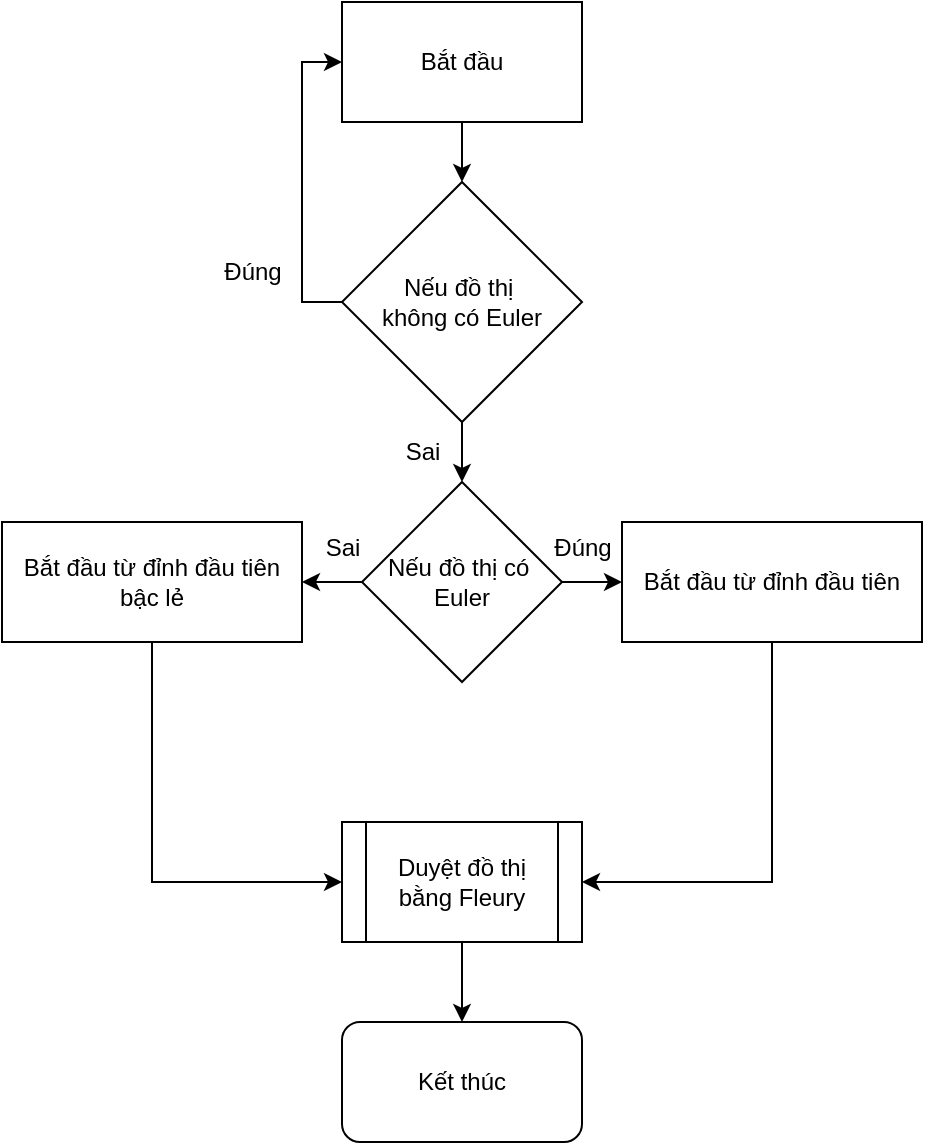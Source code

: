 <mxfile version="24.7.17">
  <diagram name="Trang-1" id="X1QMxOyeNlm8NgBtyhi8">
    <mxGraphModel dx="1434" dy="844" grid="1" gridSize="10" guides="1" tooltips="1" connect="1" arrows="1" fold="1" page="1" pageScale="1" pageWidth="850" pageHeight="1100" math="0" shadow="0">
      <root>
        <mxCell id="0" />
        <mxCell id="1" parent="0" />
        <mxCell id="7anLrantRjsyb7ao9bb1-3" value="" style="edgeStyle=orthogonalEdgeStyle;rounded=0;orthogonalLoop=1;jettySize=auto;html=1;" edge="1" parent="1" source="7anLrantRjsyb7ao9bb1-1" target="7anLrantRjsyb7ao9bb1-2">
          <mxGeometry relative="1" as="geometry" />
        </mxCell>
        <mxCell id="7anLrantRjsyb7ao9bb1-1" value="Bắt đầu" style="rounded=0;whiteSpace=wrap;html=1;" vertex="1" parent="1">
          <mxGeometry x="360" y="10" width="120" height="60" as="geometry" />
        </mxCell>
        <mxCell id="7anLrantRjsyb7ao9bb1-4" style="edgeStyle=orthogonalEdgeStyle;rounded=0;orthogonalLoop=1;jettySize=auto;html=1;exitX=0;exitY=0.5;exitDx=0;exitDy=0;entryX=0;entryY=0.5;entryDx=0;entryDy=0;" edge="1" parent="1" source="7anLrantRjsyb7ao9bb1-2" target="7anLrantRjsyb7ao9bb1-1">
          <mxGeometry relative="1" as="geometry" />
        </mxCell>
        <mxCell id="7anLrantRjsyb7ao9bb1-6" value="" style="edgeStyle=orthogonalEdgeStyle;rounded=0;orthogonalLoop=1;jettySize=auto;html=1;" edge="1" parent="1" source="7anLrantRjsyb7ao9bb1-2" target="7anLrantRjsyb7ao9bb1-5">
          <mxGeometry relative="1" as="geometry" />
        </mxCell>
        <mxCell id="7anLrantRjsyb7ao9bb1-2" value="Nếu đồ thị&amp;nbsp;&lt;div&gt;không có Euler&lt;/div&gt;" style="rhombus;whiteSpace=wrap;html=1;" vertex="1" parent="1">
          <mxGeometry x="360" y="100" width="120" height="120" as="geometry" />
        </mxCell>
        <mxCell id="7anLrantRjsyb7ao9bb1-10" value="" style="edgeStyle=orthogonalEdgeStyle;rounded=0;orthogonalLoop=1;jettySize=auto;html=1;" edge="1" parent="1" source="7anLrantRjsyb7ao9bb1-5" target="7anLrantRjsyb7ao9bb1-9">
          <mxGeometry relative="1" as="geometry" />
        </mxCell>
        <mxCell id="7anLrantRjsyb7ao9bb1-11" value="" style="edgeStyle=orthogonalEdgeStyle;rounded=0;orthogonalLoop=1;jettySize=auto;html=1;" edge="1" parent="1" source="7anLrantRjsyb7ao9bb1-5" target="7anLrantRjsyb7ao9bb1-7">
          <mxGeometry relative="1" as="geometry" />
        </mxCell>
        <mxCell id="7anLrantRjsyb7ao9bb1-5" value="Nếu đồ thị có&amp;nbsp;&lt;div&gt;Euler&lt;/div&gt;" style="rhombus;whiteSpace=wrap;html=1;" vertex="1" parent="1">
          <mxGeometry x="370" y="250" width="100" height="100" as="geometry" />
        </mxCell>
        <mxCell id="7anLrantRjsyb7ao9bb1-19" style="edgeStyle=orthogonalEdgeStyle;rounded=0;orthogonalLoop=1;jettySize=auto;html=1;exitX=0.5;exitY=1;exitDx=0;exitDy=0;entryX=1;entryY=0.5;entryDx=0;entryDy=0;" edge="1" parent="1" source="7anLrantRjsyb7ao9bb1-7" target="7anLrantRjsyb7ao9bb1-17">
          <mxGeometry relative="1" as="geometry" />
        </mxCell>
        <mxCell id="7anLrantRjsyb7ao9bb1-7" value="Bắt đầu từ đỉnh đầu tiên" style="rounded=0;whiteSpace=wrap;html=1;" vertex="1" parent="1">
          <mxGeometry x="500" y="270" width="150" height="60" as="geometry" />
        </mxCell>
        <mxCell id="7anLrantRjsyb7ao9bb1-18" style="edgeStyle=orthogonalEdgeStyle;rounded=0;orthogonalLoop=1;jettySize=auto;html=1;exitX=0.5;exitY=1;exitDx=0;exitDy=0;entryX=0;entryY=0.5;entryDx=0;entryDy=0;" edge="1" parent="1" source="7anLrantRjsyb7ao9bb1-9" target="7anLrantRjsyb7ao9bb1-17">
          <mxGeometry relative="1" as="geometry" />
        </mxCell>
        <mxCell id="7anLrantRjsyb7ao9bb1-9" value="Bắt đầu từ đỉnh đầu tiên bậc lẻ" style="rounded=0;whiteSpace=wrap;html=1;" vertex="1" parent="1">
          <mxGeometry x="190" y="270" width="150" height="60" as="geometry" />
        </mxCell>
        <mxCell id="7anLrantRjsyb7ao9bb1-12" value="Sai" style="text;html=1;align=center;verticalAlign=middle;resizable=0;points=[];autosize=1;strokeColor=none;fillColor=none;" vertex="1" parent="1">
          <mxGeometry x="340" y="268" width="40" height="30" as="geometry" />
        </mxCell>
        <mxCell id="7anLrantRjsyb7ao9bb1-13" value="Đúng" style="text;html=1;align=center;verticalAlign=middle;resizable=0;points=[];autosize=1;strokeColor=none;fillColor=none;" vertex="1" parent="1">
          <mxGeometry x="455" y="268" width="50" height="30" as="geometry" />
        </mxCell>
        <mxCell id="7anLrantRjsyb7ao9bb1-14" value="Đúng" style="text;html=1;align=center;verticalAlign=middle;resizable=0;points=[];autosize=1;strokeColor=none;fillColor=none;" vertex="1" parent="1">
          <mxGeometry x="290" y="130" width="50" height="30" as="geometry" />
        </mxCell>
        <mxCell id="7anLrantRjsyb7ao9bb1-15" value="Sai" style="text;html=1;align=center;verticalAlign=middle;resizable=0;points=[];autosize=1;strokeColor=none;fillColor=none;" vertex="1" parent="1">
          <mxGeometry x="380" y="220" width="40" height="30" as="geometry" />
        </mxCell>
        <mxCell id="7anLrantRjsyb7ao9bb1-21" value="" style="edgeStyle=orthogonalEdgeStyle;rounded=0;orthogonalLoop=1;jettySize=auto;html=1;" edge="1" parent="1" source="7anLrantRjsyb7ao9bb1-17" target="7anLrantRjsyb7ao9bb1-20">
          <mxGeometry relative="1" as="geometry" />
        </mxCell>
        <mxCell id="7anLrantRjsyb7ao9bb1-17" value="Duyệt đồ thị bằng Fleury" style="shape=process;whiteSpace=wrap;html=1;backgroundOutline=1;" vertex="1" parent="1">
          <mxGeometry x="360" y="420" width="120" height="60" as="geometry" />
        </mxCell>
        <mxCell id="7anLrantRjsyb7ao9bb1-20" value="Kết thúc" style="rounded=1;whiteSpace=wrap;html=1;" vertex="1" parent="1">
          <mxGeometry x="360" y="520" width="120" height="60" as="geometry" />
        </mxCell>
      </root>
    </mxGraphModel>
  </diagram>
</mxfile>
